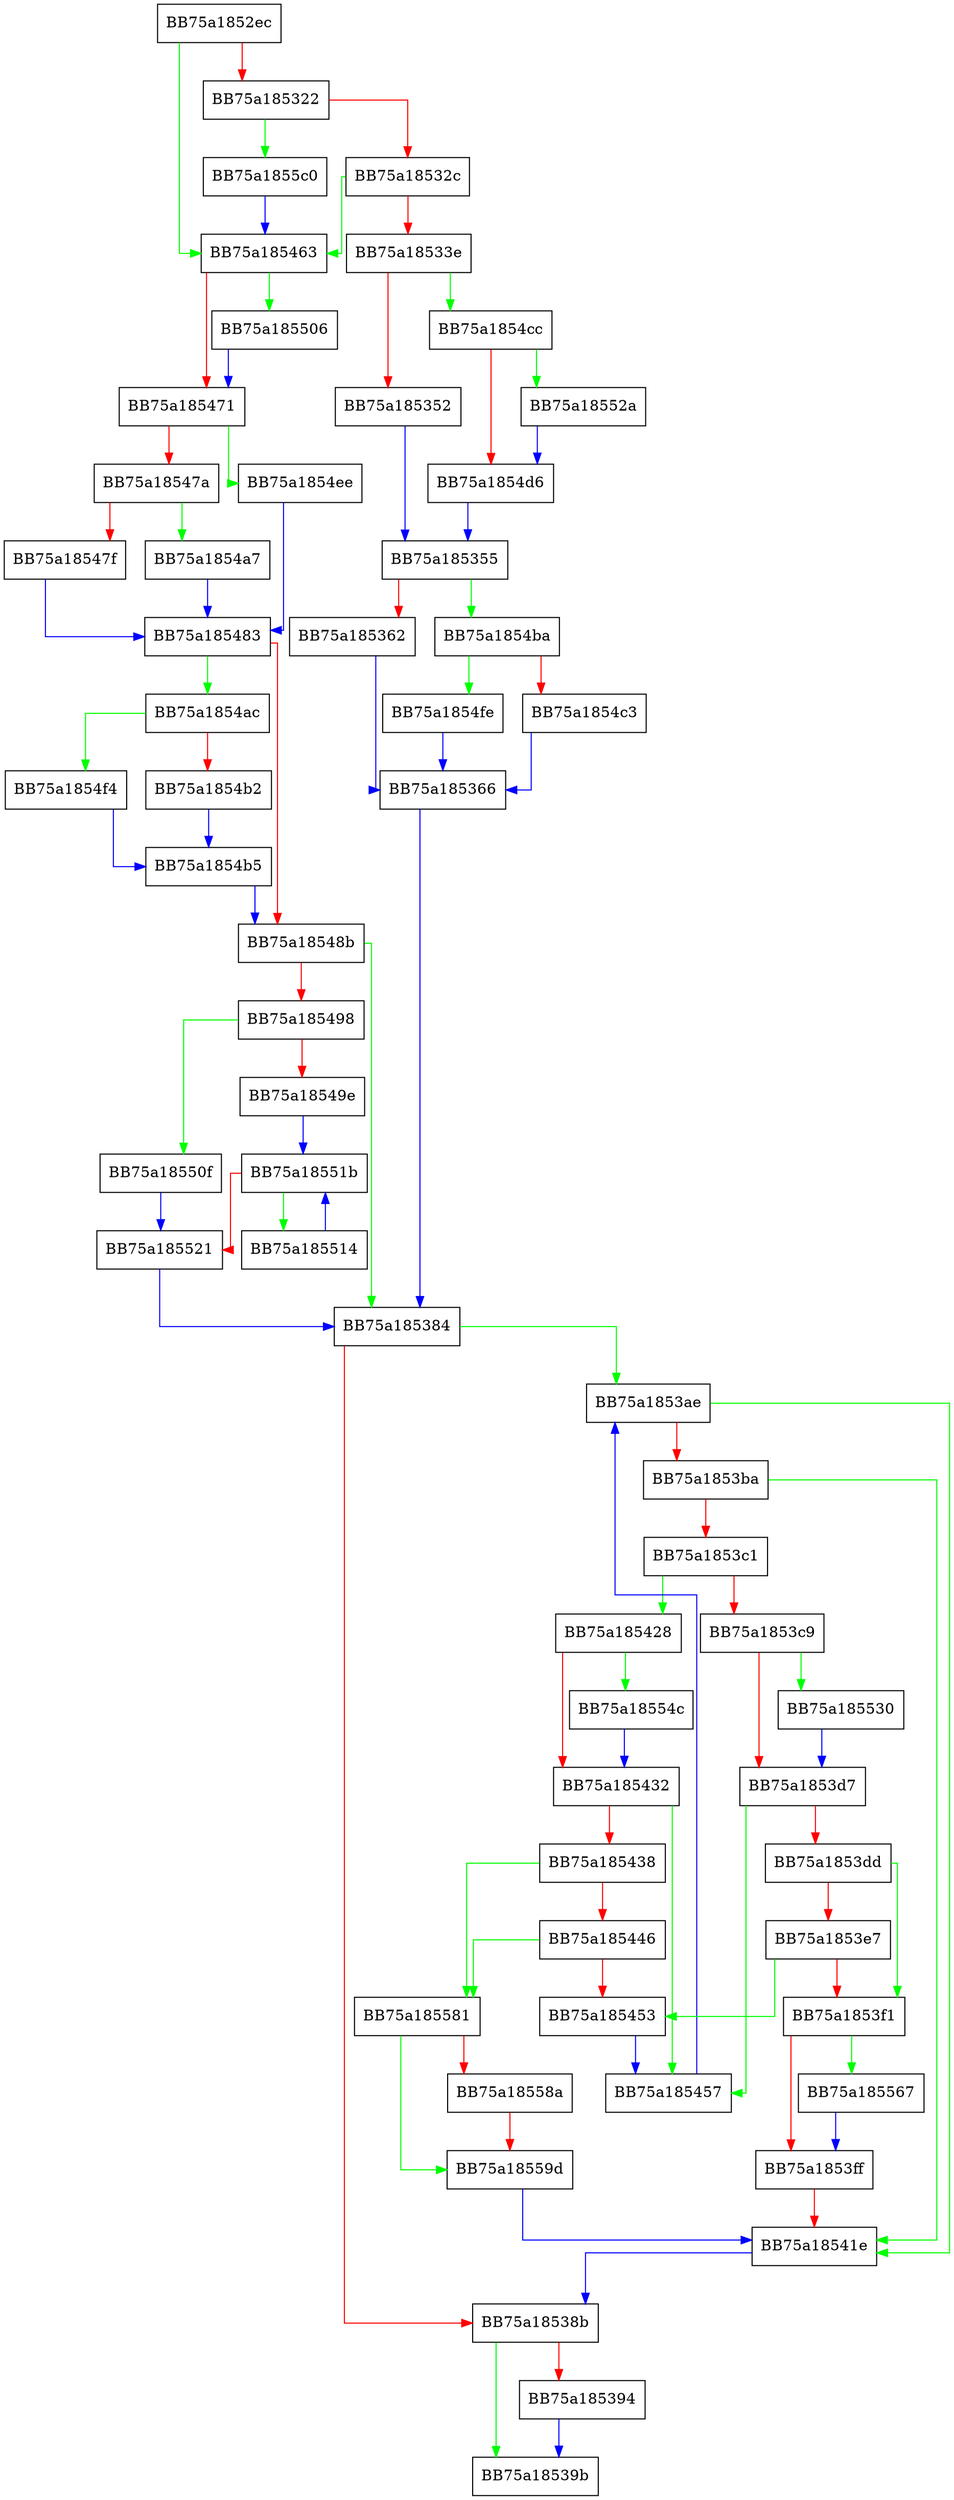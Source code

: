 digraph _Extract {
  node [shape="box"];
  graph [splines=ortho];
  BB75a1852ec -> BB75a185463 [color="green"];
  BB75a1852ec -> BB75a185322 [color="red"];
  BB75a185322 -> BB75a1855c0 [color="green"];
  BB75a185322 -> BB75a18532c [color="red"];
  BB75a18532c -> BB75a185463 [color="green"];
  BB75a18532c -> BB75a18533e [color="red"];
  BB75a18533e -> BB75a1854cc [color="green"];
  BB75a18533e -> BB75a185352 [color="red"];
  BB75a185352 -> BB75a185355 [color="blue"];
  BB75a185355 -> BB75a1854ba [color="green"];
  BB75a185355 -> BB75a185362 [color="red"];
  BB75a185362 -> BB75a185366 [color="blue"];
  BB75a185366 -> BB75a185384 [color="blue"];
  BB75a185384 -> BB75a1853ae [color="green"];
  BB75a185384 -> BB75a18538b [color="red"];
  BB75a18538b -> BB75a18539b [color="green"];
  BB75a18538b -> BB75a185394 [color="red"];
  BB75a185394 -> BB75a18539b [color="blue"];
  BB75a1853ae -> BB75a18541e [color="green"];
  BB75a1853ae -> BB75a1853ba [color="red"];
  BB75a1853ba -> BB75a18541e [color="green"];
  BB75a1853ba -> BB75a1853c1 [color="red"];
  BB75a1853c1 -> BB75a185428 [color="green"];
  BB75a1853c1 -> BB75a1853c9 [color="red"];
  BB75a1853c9 -> BB75a185530 [color="green"];
  BB75a1853c9 -> BB75a1853d7 [color="red"];
  BB75a1853d7 -> BB75a185457 [color="green"];
  BB75a1853d7 -> BB75a1853dd [color="red"];
  BB75a1853dd -> BB75a1853f1 [color="green"];
  BB75a1853dd -> BB75a1853e7 [color="red"];
  BB75a1853e7 -> BB75a185453 [color="green"];
  BB75a1853e7 -> BB75a1853f1 [color="red"];
  BB75a1853f1 -> BB75a185567 [color="green"];
  BB75a1853f1 -> BB75a1853ff [color="red"];
  BB75a1853ff -> BB75a18541e [color="red"];
  BB75a18541e -> BB75a18538b [color="blue"];
  BB75a185428 -> BB75a18554c [color="green"];
  BB75a185428 -> BB75a185432 [color="red"];
  BB75a185432 -> BB75a185457 [color="green"];
  BB75a185432 -> BB75a185438 [color="red"];
  BB75a185438 -> BB75a185581 [color="green"];
  BB75a185438 -> BB75a185446 [color="red"];
  BB75a185446 -> BB75a185581 [color="green"];
  BB75a185446 -> BB75a185453 [color="red"];
  BB75a185453 -> BB75a185457 [color="blue"];
  BB75a185457 -> BB75a1853ae [color="blue"];
  BB75a185463 -> BB75a185506 [color="green"];
  BB75a185463 -> BB75a185471 [color="red"];
  BB75a185471 -> BB75a1854ee [color="green"];
  BB75a185471 -> BB75a18547a [color="red"];
  BB75a18547a -> BB75a1854a7 [color="green"];
  BB75a18547a -> BB75a18547f [color="red"];
  BB75a18547f -> BB75a185483 [color="blue"];
  BB75a185483 -> BB75a1854ac [color="green"];
  BB75a185483 -> BB75a18548b [color="red"];
  BB75a18548b -> BB75a185384 [color="green"];
  BB75a18548b -> BB75a185498 [color="red"];
  BB75a185498 -> BB75a18550f [color="green"];
  BB75a185498 -> BB75a18549e [color="red"];
  BB75a18549e -> BB75a18551b [color="blue"];
  BB75a1854a7 -> BB75a185483 [color="blue"];
  BB75a1854ac -> BB75a1854f4 [color="green"];
  BB75a1854ac -> BB75a1854b2 [color="red"];
  BB75a1854b2 -> BB75a1854b5 [color="blue"];
  BB75a1854b5 -> BB75a18548b [color="blue"];
  BB75a1854ba -> BB75a1854fe [color="green"];
  BB75a1854ba -> BB75a1854c3 [color="red"];
  BB75a1854c3 -> BB75a185366 [color="blue"];
  BB75a1854cc -> BB75a18552a [color="green"];
  BB75a1854cc -> BB75a1854d6 [color="red"];
  BB75a1854d6 -> BB75a185355 [color="blue"];
  BB75a1854ee -> BB75a185483 [color="blue"];
  BB75a1854f4 -> BB75a1854b5 [color="blue"];
  BB75a1854fe -> BB75a185366 [color="blue"];
  BB75a185506 -> BB75a185471 [color="blue"];
  BB75a18550f -> BB75a185521 [color="blue"];
  BB75a185514 -> BB75a18551b [color="blue"];
  BB75a18551b -> BB75a185514 [color="green"];
  BB75a18551b -> BB75a185521 [color="red"];
  BB75a185521 -> BB75a185384 [color="blue"];
  BB75a18552a -> BB75a1854d6 [color="blue"];
  BB75a185530 -> BB75a1853d7 [color="blue"];
  BB75a18554c -> BB75a185432 [color="blue"];
  BB75a185567 -> BB75a1853ff [color="blue"];
  BB75a185581 -> BB75a18559d [color="green"];
  BB75a185581 -> BB75a18558a [color="red"];
  BB75a18558a -> BB75a18559d [color="red"];
  BB75a18559d -> BB75a18541e [color="blue"];
  BB75a1855c0 -> BB75a185463 [color="blue"];
}